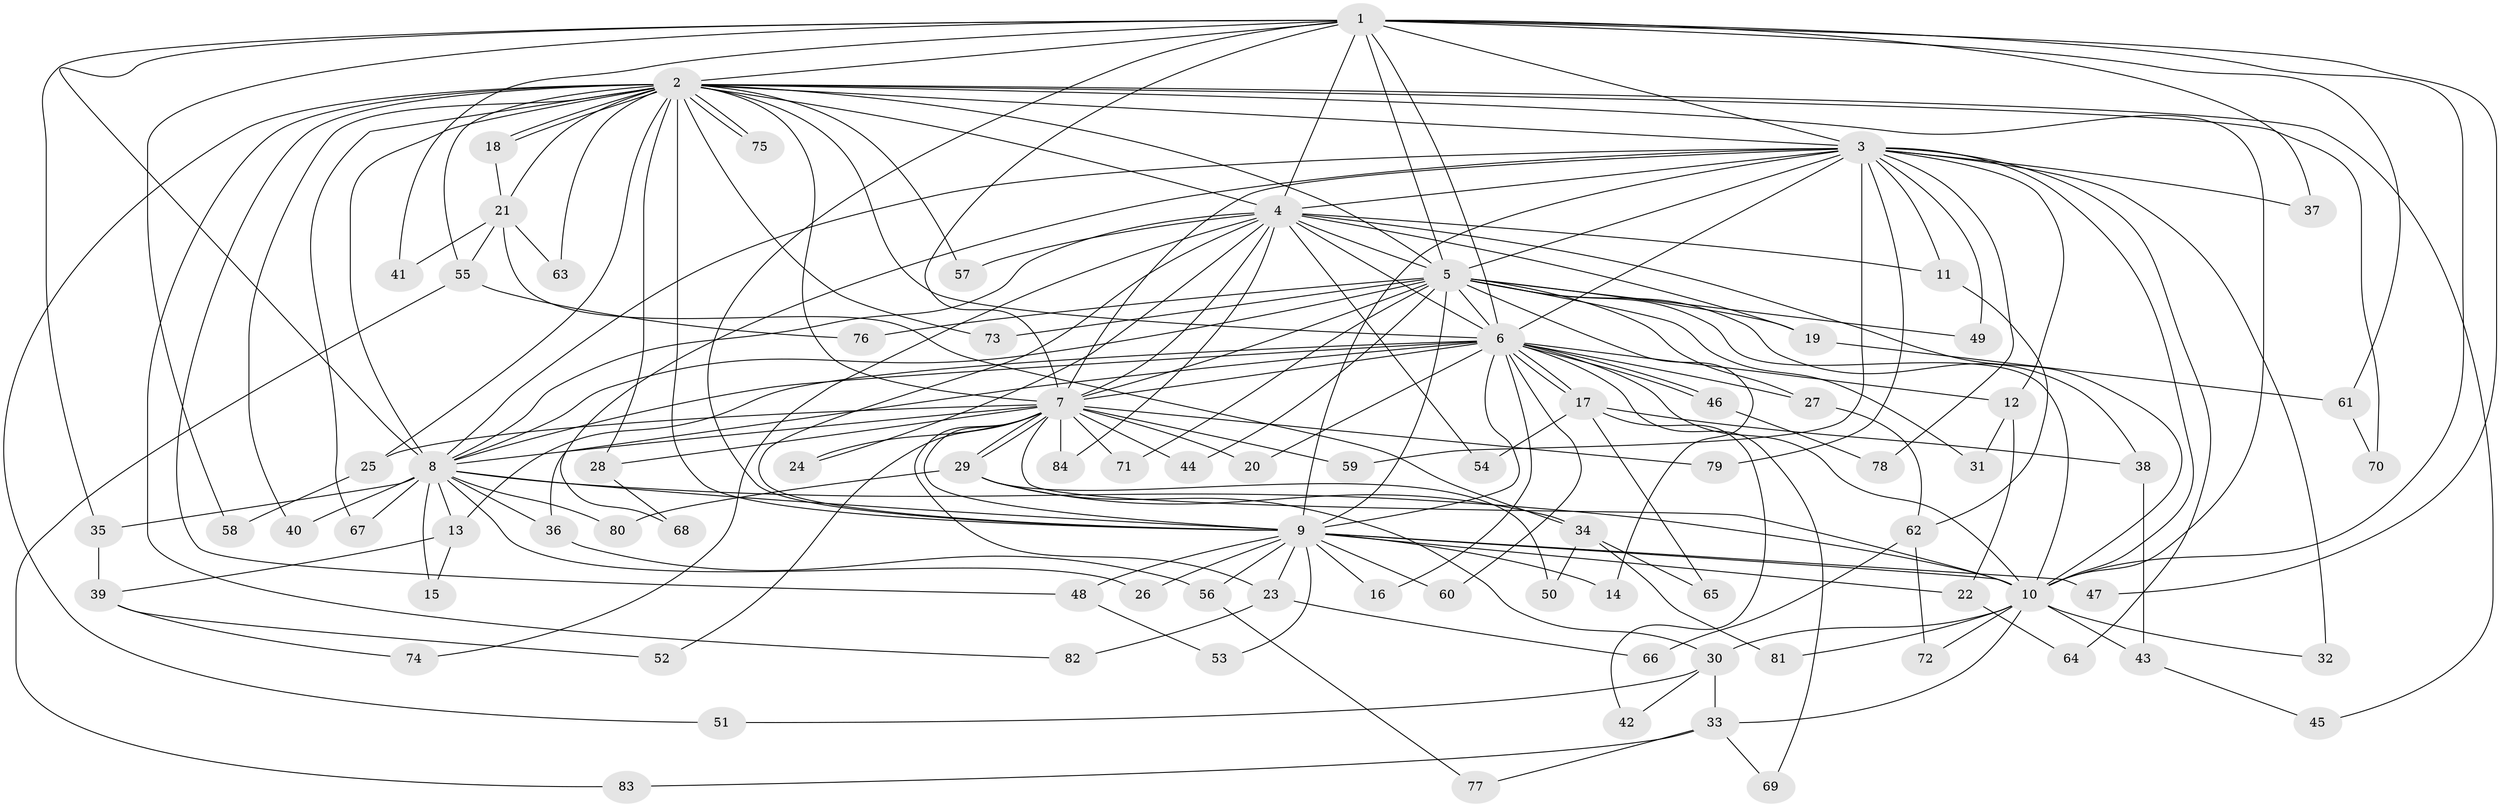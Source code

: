 // coarse degree distribution, {13: 0.031746031746031744, 24: 0.047619047619047616, 16: 0.015873015873015872, 19: 0.015873015873015872, 14: 0.015873015873015872, 3: 0.14285714285714285, 4: 0.06349206349206349, 6: 0.015873015873015872, 1: 0.047619047619047616, 2: 0.49206349206349204, 7: 0.015873015873015872, 5: 0.09523809523809523}
// Generated by graph-tools (version 1.1) at 2025/23/03/03/25 07:23:38]
// undirected, 84 vertices, 193 edges
graph export_dot {
graph [start="1"]
  node [color=gray90,style=filled];
  1;
  2;
  3;
  4;
  5;
  6;
  7;
  8;
  9;
  10;
  11;
  12;
  13;
  14;
  15;
  16;
  17;
  18;
  19;
  20;
  21;
  22;
  23;
  24;
  25;
  26;
  27;
  28;
  29;
  30;
  31;
  32;
  33;
  34;
  35;
  36;
  37;
  38;
  39;
  40;
  41;
  42;
  43;
  44;
  45;
  46;
  47;
  48;
  49;
  50;
  51;
  52;
  53;
  54;
  55;
  56;
  57;
  58;
  59;
  60;
  61;
  62;
  63;
  64;
  65;
  66;
  67;
  68;
  69;
  70;
  71;
  72;
  73;
  74;
  75;
  76;
  77;
  78;
  79;
  80;
  81;
  82;
  83;
  84;
  1 -- 2;
  1 -- 3;
  1 -- 4;
  1 -- 5;
  1 -- 6;
  1 -- 7;
  1 -- 8;
  1 -- 9;
  1 -- 10;
  1 -- 35;
  1 -- 37;
  1 -- 41;
  1 -- 47;
  1 -- 58;
  1 -- 61;
  2 -- 3;
  2 -- 4;
  2 -- 5;
  2 -- 6;
  2 -- 7;
  2 -- 8;
  2 -- 9;
  2 -- 10;
  2 -- 18;
  2 -- 18;
  2 -- 21;
  2 -- 25;
  2 -- 28;
  2 -- 40;
  2 -- 45;
  2 -- 48;
  2 -- 51;
  2 -- 55;
  2 -- 57;
  2 -- 63;
  2 -- 67;
  2 -- 70;
  2 -- 73;
  2 -- 75;
  2 -- 75;
  2 -- 82;
  3 -- 4;
  3 -- 5;
  3 -- 6;
  3 -- 7;
  3 -- 8;
  3 -- 9;
  3 -- 10;
  3 -- 11;
  3 -- 12;
  3 -- 32;
  3 -- 37;
  3 -- 49;
  3 -- 59;
  3 -- 64;
  3 -- 68;
  3 -- 78;
  3 -- 79;
  4 -- 5;
  4 -- 6;
  4 -- 7;
  4 -- 8;
  4 -- 9;
  4 -- 10;
  4 -- 11;
  4 -- 19;
  4 -- 24;
  4 -- 54;
  4 -- 57;
  4 -- 74;
  4 -- 84;
  5 -- 6;
  5 -- 7;
  5 -- 8;
  5 -- 9;
  5 -- 10;
  5 -- 14;
  5 -- 19;
  5 -- 27;
  5 -- 31;
  5 -- 38;
  5 -- 44;
  5 -- 49;
  5 -- 71;
  5 -- 73;
  5 -- 76;
  6 -- 7;
  6 -- 8;
  6 -- 9;
  6 -- 10;
  6 -- 12;
  6 -- 13;
  6 -- 16;
  6 -- 17;
  6 -- 17;
  6 -- 20;
  6 -- 27;
  6 -- 36;
  6 -- 46;
  6 -- 46;
  6 -- 60;
  6 -- 69;
  7 -- 8;
  7 -- 9;
  7 -- 10;
  7 -- 20;
  7 -- 23;
  7 -- 24;
  7 -- 25;
  7 -- 28;
  7 -- 29;
  7 -- 29;
  7 -- 44;
  7 -- 52;
  7 -- 59;
  7 -- 71;
  7 -- 79;
  7 -- 84;
  8 -- 9;
  8 -- 10;
  8 -- 13;
  8 -- 15;
  8 -- 26;
  8 -- 35;
  8 -- 36;
  8 -- 40;
  8 -- 67;
  8 -- 80;
  9 -- 10;
  9 -- 14;
  9 -- 16;
  9 -- 22;
  9 -- 23;
  9 -- 26;
  9 -- 47;
  9 -- 48;
  9 -- 53;
  9 -- 56;
  9 -- 60;
  10 -- 30;
  10 -- 32;
  10 -- 33;
  10 -- 43;
  10 -- 72;
  10 -- 81;
  11 -- 62;
  12 -- 22;
  12 -- 31;
  13 -- 15;
  13 -- 39;
  17 -- 38;
  17 -- 42;
  17 -- 54;
  17 -- 65;
  18 -- 21;
  19 -- 61;
  21 -- 34;
  21 -- 41;
  21 -- 55;
  21 -- 63;
  22 -- 64;
  23 -- 66;
  23 -- 82;
  25 -- 58;
  27 -- 62;
  28 -- 68;
  29 -- 30;
  29 -- 34;
  29 -- 50;
  29 -- 80;
  30 -- 33;
  30 -- 42;
  30 -- 51;
  33 -- 69;
  33 -- 77;
  33 -- 83;
  34 -- 50;
  34 -- 65;
  34 -- 81;
  35 -- 39;
  36 -- 56;
  38 -- 43;
  39 -- 52;
  39 -- 74;
  43 -- 45;
  46 -- 78;
  48 -- 53;
  55 -- 76;
  55 -- 83;
  56 -- 77;
  61 -- 70;
  62 -- 66;
  62 -- 72;
}
